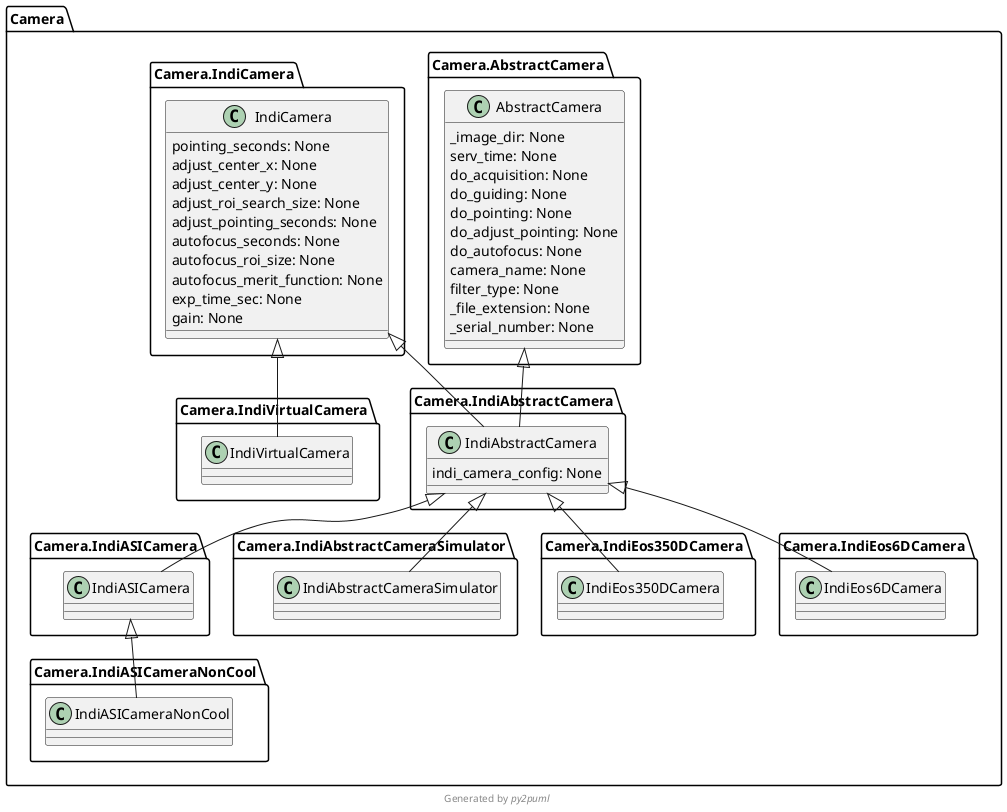 @startuml Camera
namespace Camera {
  namespace AbstractCamera {}
  namespace IndiASICamera {}
  namespace IndiAbstractCamera {}
  namespace IndiCamera {}
  namespace IndiASICameraNonCool {}
  namespace IndiAbstractCameraSimulator {}
  namespace IndiEos350DCamera {}
  namespace IndiEos6DCamera {}
  namespace IndiVirtualCamera {}
}
class Camera.AbstractCamera.AbstractCamera {
  _image_dir: None
  serv_time: None
  do_acquisition: None
  do_guiding: None
  do_pointing: None
  do_adjust_pointing: None
  do_autofocus: None
  camera_name: None
  filter_type: None
  _file_extension: None
  _serial_number: None
}
class Camera.IndiASICamera.IndiASICamera {
}
class Camera.IndiAbstractCamera.IndiAbstractCamera {
  indi_camera_config: None
}
class Camera.IndiCamera.IndiCamera {
  pointing_seconds: None
  adjust_center_x: None
  adjust_center_y: None
  adjust_roi_search_size: None
  adjust_pointing_seconds: None
  autofocus_seconds: None
  autofocus_roi_size: None
  autofocus_merit_function: None
  exp_time_sec: None
  gain: None
}
class Camera.IndiASICameraNonCool.IndiASICameraNonCool {
}
class Camera.IndiAbstractCameraSimulator.IndiAbstractCameraSimulator {
}
class Camera.IndiEos350DCamera.IndiEos350DCamera {
}
class Camera.IndiEos6DCamera.IndiEos6DCamera {
}
class Camera.IndiVirtualCamera.IndiVirtualCamera {
}
Camera.IndiAbstractCamera.IndiAbstractCamera <|-- Camera.IndiASICamera.IndiASICamera
Camera.IndiCamera.IndiCamera <|-- Camera.IndiAbstractCamera.IndiAbstractCamera
Camera.AbstractCamera.AbstractCamera <|-- Camera.IndiAbstractCamera.IndiAbstractCamera
Camera.IndiASICamera.IndiASICamera <|-- Camera.IndiASICameraNonCool.IndiASICameraNonCool
Camera.IndiAbstractCamera.IndiAbstractCamera <|-- Camera.IndiAbstractCameraSimulator.IndiAbstractCameraSimulator
Camera.IndiAbstractCamera.IndiAbstractCamera <|-- Camera.IndiEos350DCamera.IndiEos350DCamera
Camera.IndiAbstractCamera.IndiAbstractCamera <|-- Camera.IndiEos6DCamera.IndiEos6DCamera
Camera.IndiCamera.IndiCamera <|-- Camera.IndiVirtualCamera.IndiVirtualCamera
footer Generated by //py2puml//
@enduml
